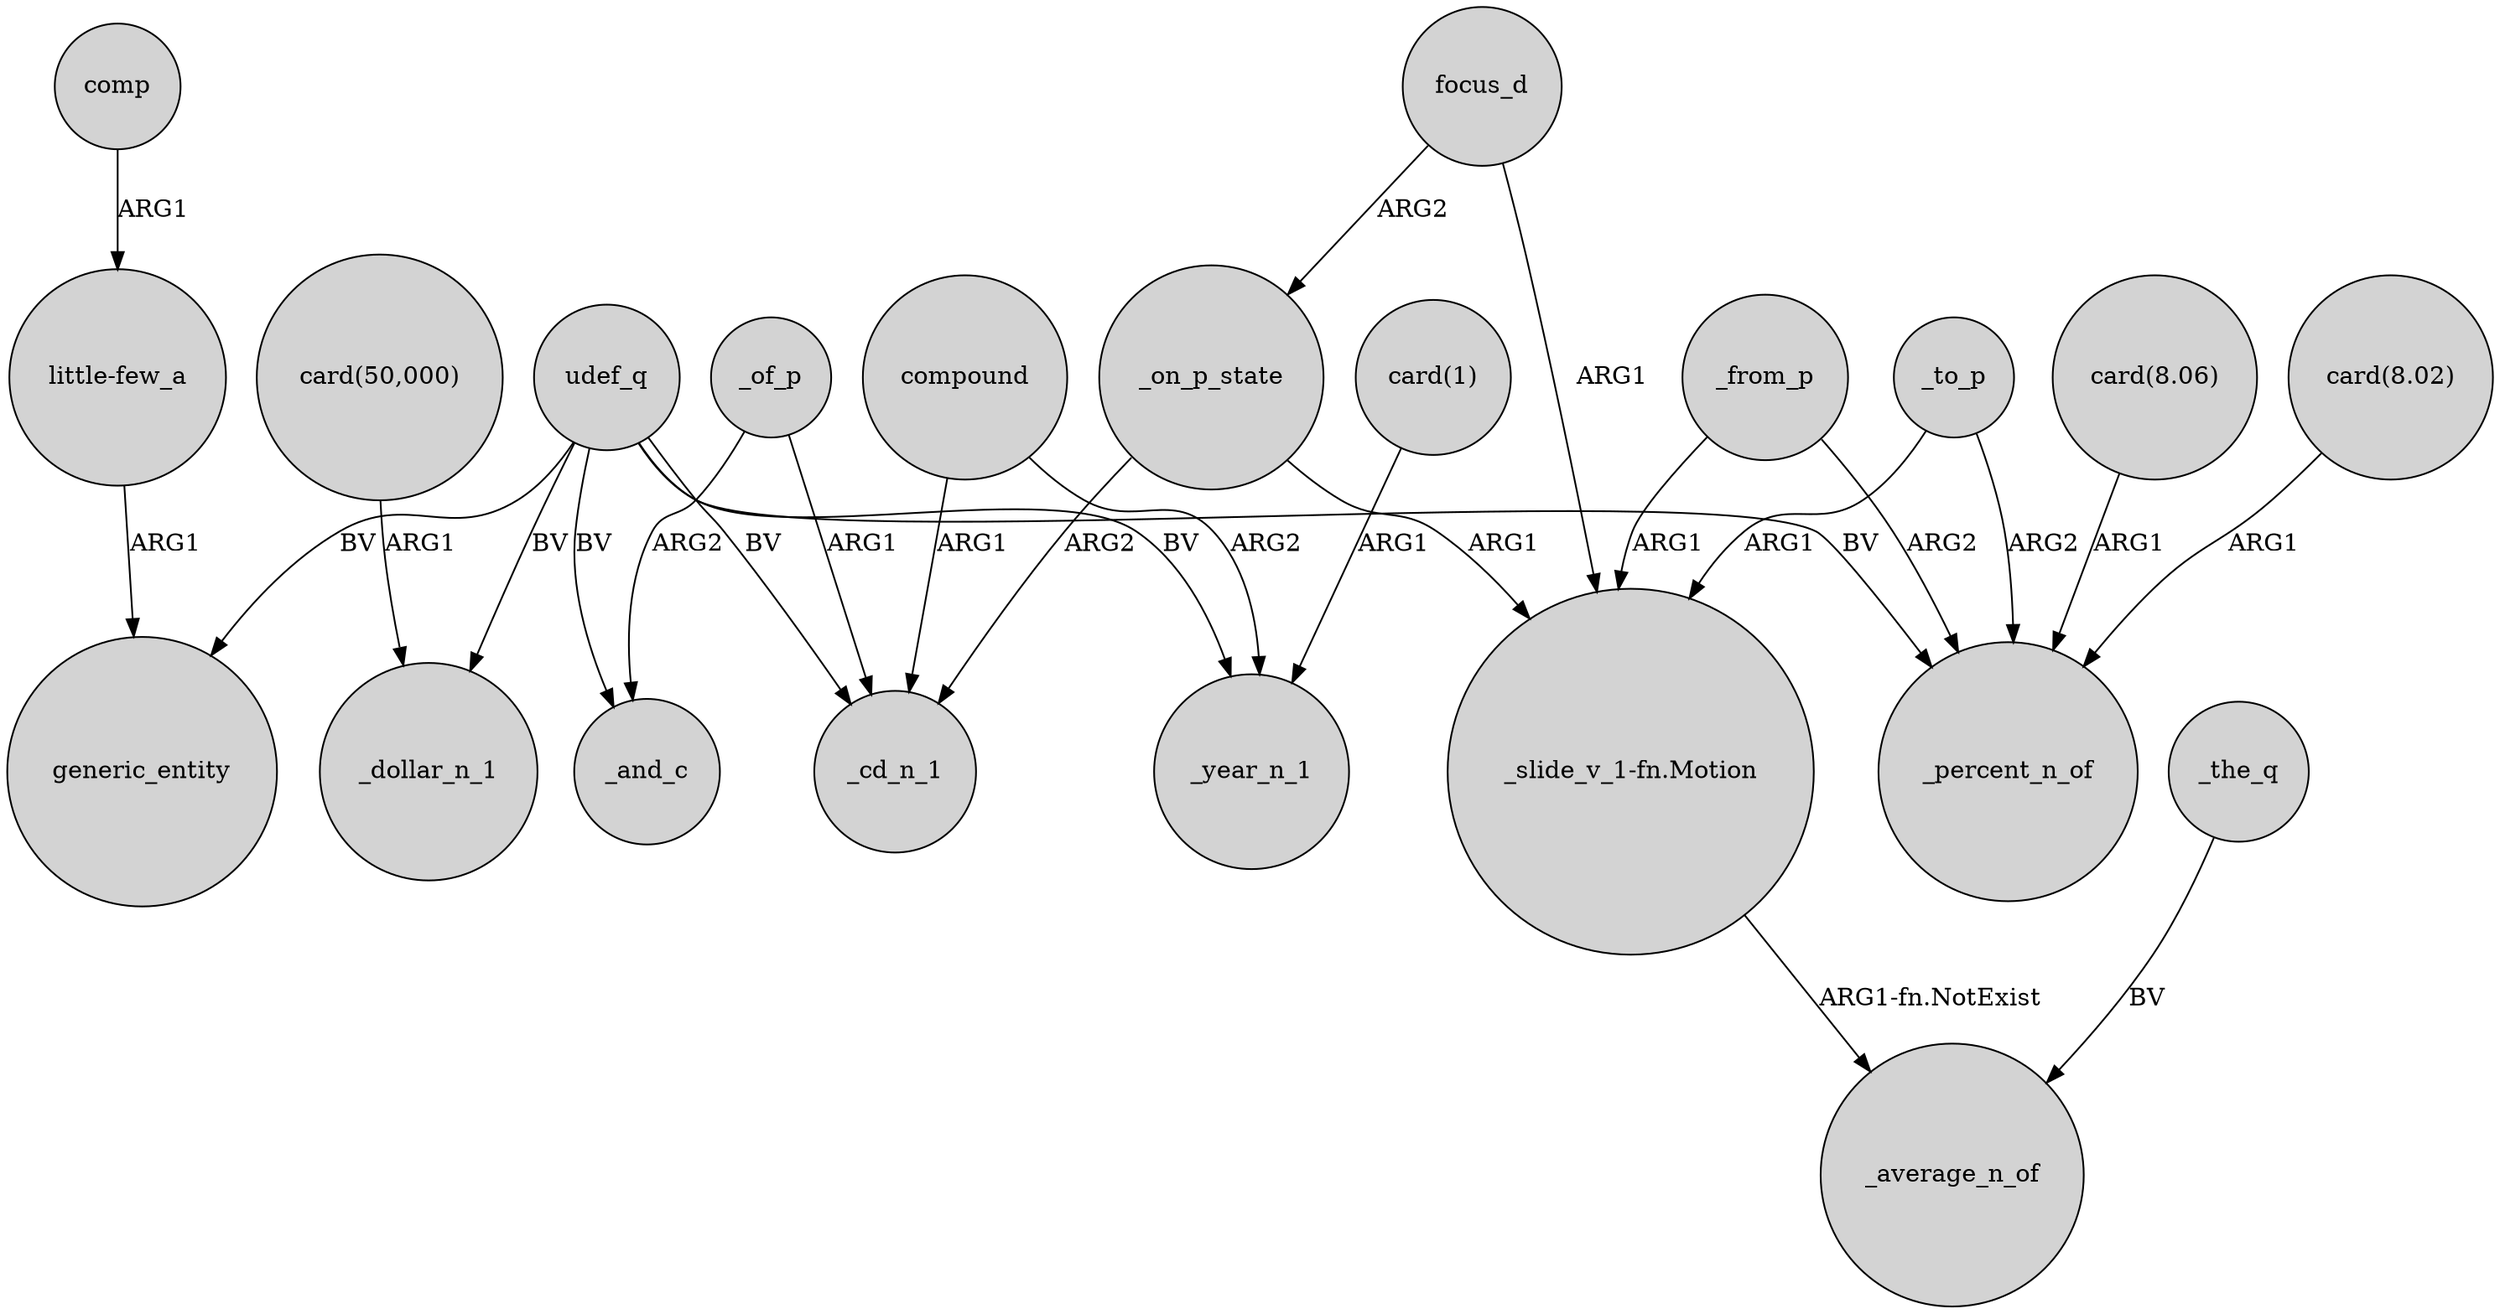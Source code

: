 digraph {
	node [shape=circle style=filled]
	_of_p -> _cd_n_1 [label=ARG1]
	udef_q -> generic_entity [label=BV]
	_on_p_state -> "_slide_v_1-fn.Motion" [label=ARG1]
	_from_p -> "_slide_v_1-fn.Motion" [label=ARG1]
	focus_d -> _on_p_state [label=ARG2]
	compound -> _cd_n_1 [label=ARG1]
	_of_p -> _and_c [label=ARG2]
	_on_p_state -> _cd_n_1 [label=ARG2]
	udef_q -> _cd_n_1 [label=BV]
	"card(8.06)" -> _percent_n_of [label=ARG1]
	_to_p -> "_slide_v_1-fn.Motion" [label=ARG1]
	_the_q -> _average_n_of [label=BV]
	comp -> "little-few_a" [label=ARG1]
	"card(50,000)" -> _dollar_n_1 [label=ARG1]
	"card(8.02)" -> _percent_n_of [label=ARG1]
	compound -> _year_n_1 [label=ARG2]
	_to_p -> _percent_n_of [label=ARG2]
	"card(1)" -> _year_n_1 [label=ARG1]
	"_slide_v_1-fn.Motion" -> _average_n_of [label="ARG1-fn.NotExist"]
	udef_q -> _year_n_1 [label=BV]
	_from_p -> _percent_n_of [label=ARG2]
	udef_q -> _percent_n_of [label=BV]
	udef_q -> _and_c [label=BV]
	udef_q -> _dollar_n_1 [label=BV]
	"little-few_a" -> generic_entity [label=ARG1]
	focus_d -> "_slide_v_1-fn.Motion" [label=ARG1]
}
